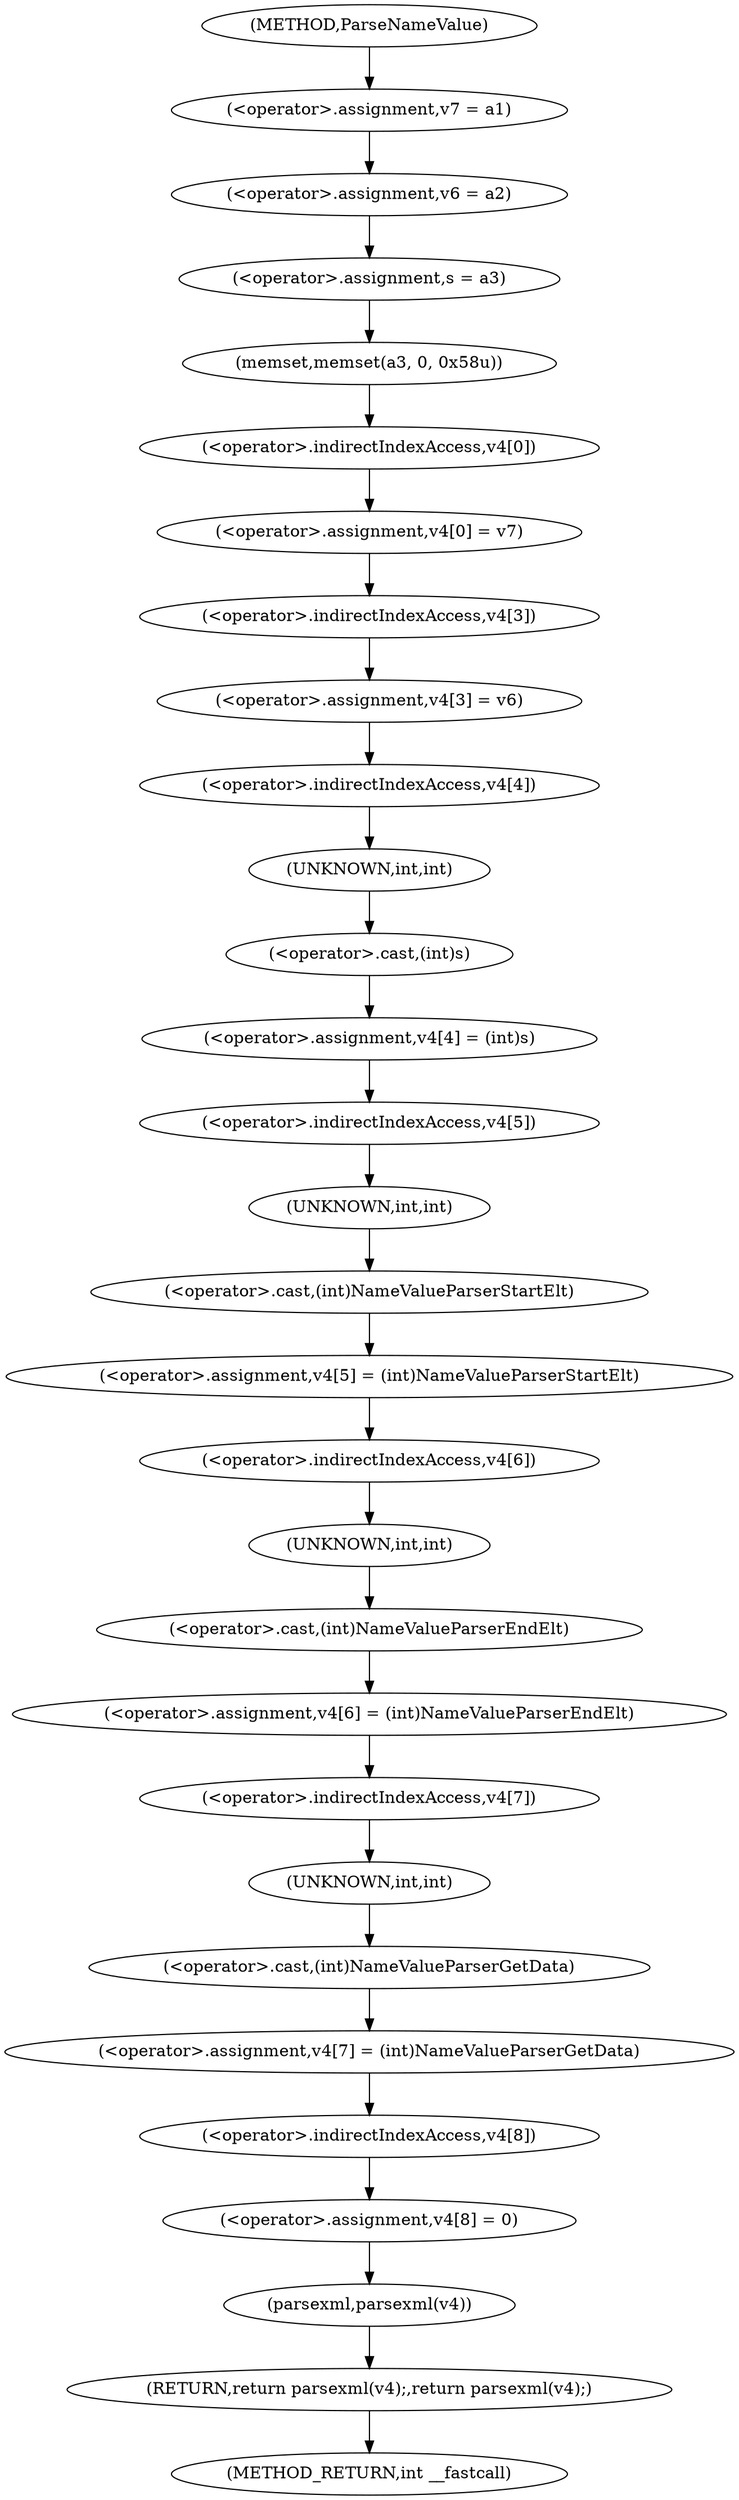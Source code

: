 digraph ParseNameValue {  
"1000114" [label = "(<operator>.assignment,v7 = a1)" ]
"1000117" [label = "(<operator>.assignment,v6 = a2)" ]
"1000120" [label = "(<operator>.assignment,s = a3)" ]
"1000123" [label = "(memset,memset(a3, 0, 0x58u))" ]
"1000127" [label = "(<operator>.assignment,v4[0] = v7)" ]
"1000128" [label = "(<operator>.indirectIndexAccess,v4[0])" ]
"1000132" [label = "(<operator>.assignment,v4[3] = v6)" ]
"1000133" [label = "(<operator>.indirectIndexAccess,v4[3])" ]
"1000137" [label = "(<operator>.assignment,v4[4] = (int)s)" ]
"1000138" [label = "(<operator>.indirectIndexAccess,v4[4])" ]
"1000141" [label = "(<operator>.cast,(int)s)" ]
"1000142" [label = "(UNKNOWN,int,int)" ]
"1000144" [label = "(<operator>.assignment,v4[5] = (int)NameValueParserStartElt)" ]
"1000145" [label = "(<operator>.indirectIndexAccess,v4[5])" ]
"1000148" [label = "(<operator>.cast,(int)NameValueParserStartElt)" ]
"1000149" [label = "(UNKNOWN,int,int)" ]
"1000151" [label = "(<operator>.assignment,v4[6] = (int)NameValueParserEndElt)" ]
"1000152" [label = "(<operator>.indirectIndexAccess,v4[6])" ]
"1000155" [label = "(<operator>.cast,(int)NameValueParserEndElt)" ]
"1000156" [label = "(UNKNOWN,int,int)" ]
"1000158" [label = "(<operator>.assignment,v4[7] = (int)NameValueParserGetData)" ]
"1000159" [label = "(<operator>.indirectIndexAccess,v4[7])" ]
"1000162" [label = "(<operator>.cast,(int)NameValueParserGetData)" ]
"1000163" [label = "(UNKNOWN,int,int)" ]
"1000165" [label = "(<operator>.assignment,v4[8] = 0)" ]
"1000166" [label = "(<operator>.indirectIndexAccess,v4[8])" ]
"1000170" [label = "(RETURN,return parsexml(v4);,return parsexml(v4);)" ]
"1000171" [label = "(parsexml,parsexml(v4))" ]
"1000105" [label = "(METHOD,ParseNameValue)" ]
"1000173" [label = "(METHOD_RETURN,int __fastcall)" ]
  "1000114" -> "1000117" 
  "1000117" -> "1000120" 
  "1000120" -> "1000123" 
  "1000123" -> "1000128" 
  "1000127" -> "1000133" 
  "1000128" -> "1000127" 
  "1000132" -> "1000138" 
  "1000133" -> "1000132" 
  "1000137" -> "1000145" 
  "1000138" -> "1000142" 
  "1000141" -> "1000137" 
  "1000142" -> "1000141" 
  "1000144" -> "1000152" 
  "1000145" -> "1000149" 
  "1000148" -> "1000144" 
  "1000149" -> "1000148" 
  "1000151" -> "1000159" 
  "1000152" -> "1000156" 
  "1000155" -> "1000151" 
  "1000156" -> "1000155" 
  "1000158" -> "1000166" 
  "1000159" -> "1000163" 
  "1000162" -> "1000158" 
  "1000163" -> "1000162" 
  "1000165" -> "1000171" 
  "1000166" -> "1000165" 
  "1000170" -> "1000173" 
  "1000171" -> "1000170" 
  "1000105" -> "1000114" 
}
